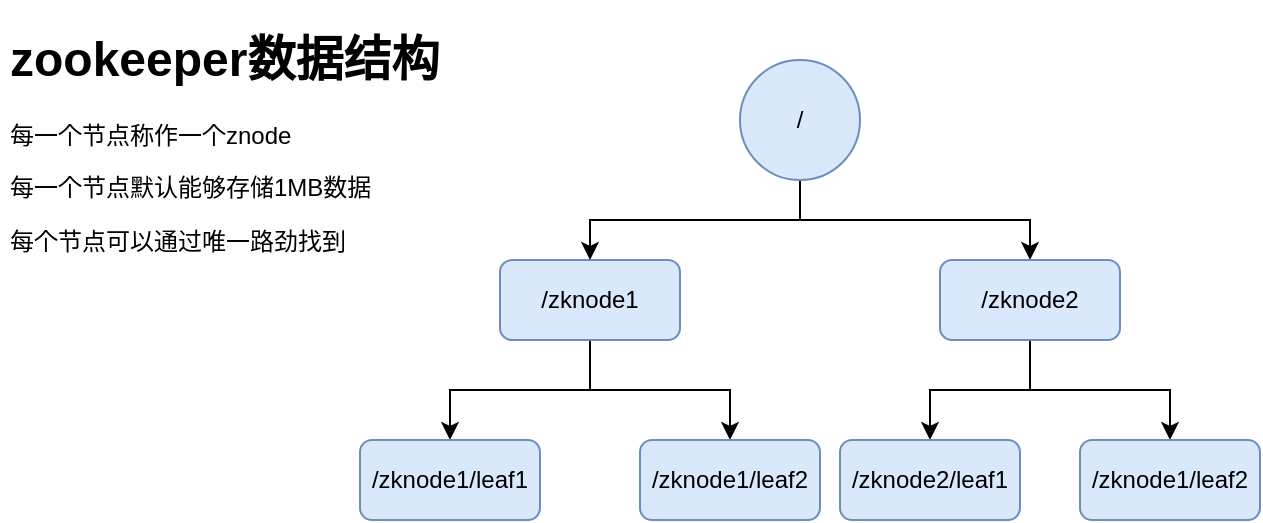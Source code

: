 <mxfile version="14.7.7" type="github">
  <diagram id="GQAlckj_Bse5fMzXqEgK" name="数据结构">
    <mxGraphModel dx="1422" dy="762" grid="1" gridSize="10" guides="1" tooltips="1" connect="1" arrows="1" fold="1" page="1" pageScale="1" pageWidth="827" pageHeight="1169" math="0" shadow="0">
      <root>
        <mxCell id="0" />
        <mxCell id="1" parent="0" />
        <mxCell id="eqSk5W5PK2DdWmQ3wlx8-11" style="edgeStyle=orthogonalEdgeStyle;rounded=0;orthogonalLoop=1;jettySize=auto;html=1;exitX=0.5;exitY=1;exitDx=0;exitDy=0;entryX=0.5;entryY=0;entryDx=0;entryDy=0;" edge="1" parent="1" source="eqSk5W5PK2DdWmQ3wlx8-1" target="eqSk5W5PK2DdWmQ3wlx8-8">
          <mxGeometry relative="1" as="geometry" />
        </mxCell>
        <mxCell id="eqSk5W5PK2DdWmQ3wlx8-12" style="edgeStyle=orthogonalEdgeStyle;rounded=0;orthogonalLoop=1;jettySize=auto;html=1;exitX=0.5;exitY=1;exitDx=0;exitDy=0;entryX=0.5;entryY=0;entryDx=0;entryDy=0;" edge="1" parent="1" source="eqSk5W5PK2DdWmQ3wlx8-1" target="eqSk5W5PK2DdWmQ3wlx8-7">
          <mxGeometry relative="1" as="geometry" />
        </mxCell>
        <mxCell id="eqSk5W5PK2DdWmQ3wlx8-1" value="/zknode1" style="rounded=1;whiteSpace=wrap;html=1;fillColor=#dae8fc;strokeColor=#6c8ebf;" vertex="1" parent="1">
          <mxGeometry x="270" y="150" width="90" height="40" as="geometry" />
        </mxCell>
        <mxCell id="eqSk5W5PK2DdWmQ3wlx8-4" style="edgeStyle=orthogonalEdgeStyle;rounded=0;orthogonalLoop=1;jettySize=auto;html=1;exitX=0.5;exitY=1;exitDx=0;exitDy=0;entryX=0.5;entryY=0;entryDx=0;entryDy=0;" edge="1" parent="1" source="eqSk5W5PK2DdWmQ3wlx8-2" target="eqSk5W5PK2DdWmQ3wlx8-1">
          <mxGeometry relative="1" as="geometry" />
        </mxCell>
        <mxCell id="eqSk5W5PK2DdWmQ3wlx8-5" style="edgeStyle=orthogonalEdgeStyle;rounded=0;orthogonalLoop=1;jettySize=auto;html=1;exitX=0.5;exitY=1;exitDx=0;exitDy=0;entryX=0.5;entryY=0;entryDx=0;entryDy=0;" edge="1" parent="1" source="eqSk5W5PK2DdWmQ3wlx8-2" target="eqSk5W5PK2DdWmQ3wlx8-3">
          <mxGeometry relative="1" as="geometry" />
        </mxCell>
        <mxCell id="eqSk5W5PK2DdWmQ3wlx8-2" value="/" style="ellipse;whiteSpace=wrap;html=1;aspect=fixed;fillColor=#dae8fc;strokeColor=#6c8ebf;" vertex="1" parent="1">
          <mxGeometry x="390" y="50" width="60" height="60" as="geometry" />
        </mxCell>
        <mxCell id="eqSk5W5PK2DdWmQ3wlx8-13" style="edgeStyle=orthogonalEdgeStyle;rounded=0;orthogonalLoop=1;jettySize=auto;html=1;exitX=0.5;exitY=1;exitDx=0;exitDy=0;entryX=0.5;entryY=0;entryDx=0;entryDy=0;" edge="1" parent="1" source="eqSk5W5PK2DdWmQ3wlx8-3" target="eqSk5W5PK2DdWmQ3wlx8-10">
          <mxGeometry relative="1" as="geometry" />
        </mxCell>
        <mxCell id="eqSk5W5PK2DdWmQ3wlx8-14" style="edgeStyle=orthogonalEdgeStyle;rounded=0;orthogonalLoop=1;jettySize=auto;html=1;exitX=0.5;exitY=1;exitDx=0;exitDy=0;entryX=0.5;entryY=0;entryDx=0;entryDy=0;" edge="1" parent="1" source="eqSk5W5PK2DdWmQ3wlx8-3" target="eqSk5W5PK2DdWmQ3wlx8-9">
          <mxGeometry relative="1" as="geometry" />
        </mxCell>
        <mxCell id="eqSk5W5PK2DdWmQ3wlx8-3" value="/zknode2" style="rounded=1;whiteSpace=wrap;html=1;fillColor=#dae8fc;strokeColor=#6c8ebf;" vertex="1" parent="1">
          <mxGeometry x="490" y="150" width="90" height="40" as="geometry" />
        </mxCell>
        <mxCell id="eqSk5W5PK2DdWmQ3wlx8-7" value="/zknode1/leaf2" style="rounded=1;whiteSpace=wrap;html=1;fillColor=#dae8fc;strokeColor=#6c8ebf;" vertex="1" parent="1">
          <mxGeometry x="340" y="240" width="90" height="40" as="geometry" />
        </mxCell>
        <mxCell id="eqSk5W5PK2DdWmQ3wlx8-8" value="/zknode1/leaf1" style="rounded=1;whiteSpace=wrap;html=1;fillColor=#dae8fc;strokeColor=#6c8ebf;" vertex="1" parent="1">
          <mxGeometry x="200" y="240" width="90" height="40" as="geometry" />
        </mxCell>
        <mxCell id="eqSk5W5PK2DdWmQ3wlx8-9" value="/zknode1/leaf2" style="rounded=1;whiteSpace=wrap;html=1;fillColor=#dae8fc;strokeColor=#6c8ebf;" vertex="1" parent="1">
          <mxGeometry x="560" y="240" width="90" height="40" as="geometry" />
        </mxCell>
        <mxCell id="eqSk5W5PK2DdWmQ3wlx8-10" value="/zknode2/leaf1" style="rounded=1;whiteSpace=wrap;html=1;fillColor=#dae8fc;strokeColor=#6c8ebf;" vertex="1" parent="1">
          <mxGeometry x="440" y="240" width="90" height="40" as="geometry" />
        </mxCell>
        <mxCell id="eqSk5W5PK2DdWmQ3wlx8-15" value="&lt;h1&gt;zookeeper数据结构&lt;/h1&gt;&lt;p&gt;每一个节点称作一个znode&lt;/p&gt;&lt;p&gt;每一个节点默认能够存储1MB数据&lt;/p&gt;&lt;p&gt;每个节点可以通过唯一路劲找到&lt;/p&gt;" style="text;html=1;strokeColor=none;fillColor=none;spacing=5;spacingTop=-20;whiteSpace=wrap;overflow=hidden;rounded=0;" vertex="1" parent="1">
          <mxGeometry x="20" y="30" width="230" height="120" as="geometry" />
        </mxCell>
      </root>
    </mxGraphModel>
  </diagram>
</mxfile>
